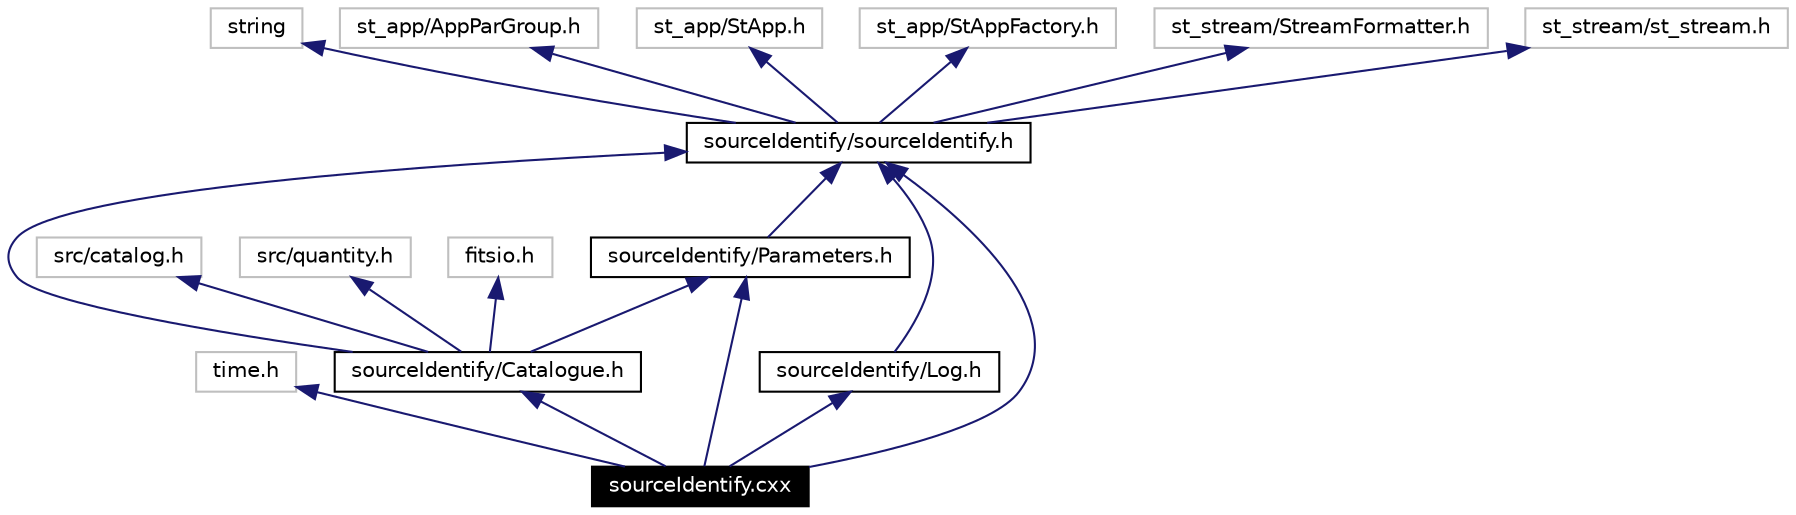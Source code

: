 digraph inheritance
{
  Node84 [shape="box",label="sourceIdentify.cxx",fontsize=10,height=0.2,width=0.4,fontname="Helvetica",color="black",style="filled" fontcolor="white"];
  Node85 -> Node84 [dir=back,color="midnightblue",fontsize=10,style="solid",fontname="Helvetica"];
  Node85 [shape="box",label="time.h",fontsize=10,height=0.2,width=0.4,fontname="Helvetica",color="grey75"];
  Node86 -> Node84 [dir=back,color="midnightblue",fontsize=10,style="solid",fontname="Helvetica"];
  Node86 [shape="box",label="sourceIdentify/sourceIdentify.h",fontsize=10,height=0.2,width=0.4,fontname="Helvetica",color="black",URL="$source_identify_8h.html"];
  Node87 -> Node86 [dir=back,color="midnightblue",fontsize=10,style="solid",fontname="Helvetica"];
  Node87 [shape="box",label="string",fontsize=10,height=0.2,width=0.4,fontname="Helvetica",color="grey75"];
  Node88 -> Node86 [dir=back,color="midnightblue",fontsize=10,style="solid",fontname="Helvetica"];
  Node88 [shape="box",label="st_app/AppParGroup.h",fontsize=10,height=0.2,width=0.4,fontname="Helvetica",color="grey75"];
  Node89 -> Node86 [dir=back,color="midnightblue",fontsize=10,style="solid",fontname="Helvetica"];
  Node89 [shape="box",label="st_app/StApp.h",fontsize=10,height=0.2,width=0.4,fontname="Helvetica",color="grey75"];
  Node90 -> Node86 [dir=back,color="midnightblue",fontsize=10,style="solid",fontname="Helvetica"];
  Node90 [shape="box",label="st_app/StAppFactory.h",fontsize=10,height=0.2,width=0.4,fontname="Helvetica",color="grey75"];
  Node91 -> Node86 [dir=back,color="midnightblue",fontsize=10,style="solid",fontname="Helvetica"];
  Node91 [shape="box",label="st_stream/StreamFormatter.h",fontsize=10,height=0.2,width=0.4,fontname="Helvetica",color="grey75"];
  Node92 -> Node86 [dir=back,color="midnightblue",fontsize=10,style="solid",fontname="Helvetica"];
  Node92 [shape="box",label="st_stream/st_stream.h",fontsize=10,height=0.2,width=0.4,fontname="Helvetica",color="grey75"];
  Node93 -> Node84 [dir=back,color="midnightblue",fontsize=10,style="solid",fontname="Helvetica"];
  Node93 [shape="box",label="sourceIdentify/Parameters.h",fontsize=10,height=0.2,width=0.4,fontname="Helvetica",color="black",URL="$_parameters_8h.html"];
  Node86 -> Node93 [dir=back,color="midnightblue",fontsize=10,style="solid",fontname="Helvetica"];
  Node94 -> Node84 [dir=back,color="midnightblue",fontsize=10,style="solid",fontname="Helvetica"];
  Node94 [shape="box",label="sourceIdentify/Log.h",fontsize=10,height=0.2,width=0.4,fontname="Helvetica",color="black",URL="$_log_8h.html"];
  Node86 -> Node94 [dir=back,color="midnightblue",fontsize=10,style="solid",fontname="Helvetica"];
  Node95 -> Node84 [dir=back,color="midnightblue",fontsize=10,style="solid",fontname="Helvetica"];
  Node95 [shape="box",label="sourceIdentify/Catalogue.h",fontsize=10,height=0.2,width=0.4,fontname="Helvetica",color="black",URL="$_catalogue_8h.html"];
  Node86 -> Node95 [dir=back,color="midnightblue",fontsize=10,style="solid",fontname="Helvetica"];
  Node93 -> Node95 [dir=back,color="midnightblue",fontsize=10,style="solid",fontname="Helvetica"];
  Node96 -> Node95 [dir=back,color="midnightblue",fontsize=10,style="solid",fontname="Helvetica"];
  Node96 [shape="box",label="src/catalog.h",fontsize=10,height=0.2,width=0.4,fontname="Helvetica",color="grey75"];
  Node97 -> Node95 [dir=back,color="midnightblue",fontsize=10,style="solid",fontname="Helvetica"];
  Node97 [shape="box",label="src/quantity.h",fontsize=10,height=0.2,width=0.4,fontname="Helvetica",color="grey75"];
  Node98 -> Node95 [dir=back,color="midnightblue",fontsize=10,style="solid",fontname="Helvetica"];
  Node98 [shape="box",label="fitsio.h",fontsize=10,height=0.2,width=0.4,fontname="Helvetica",color="grey75"];
}
